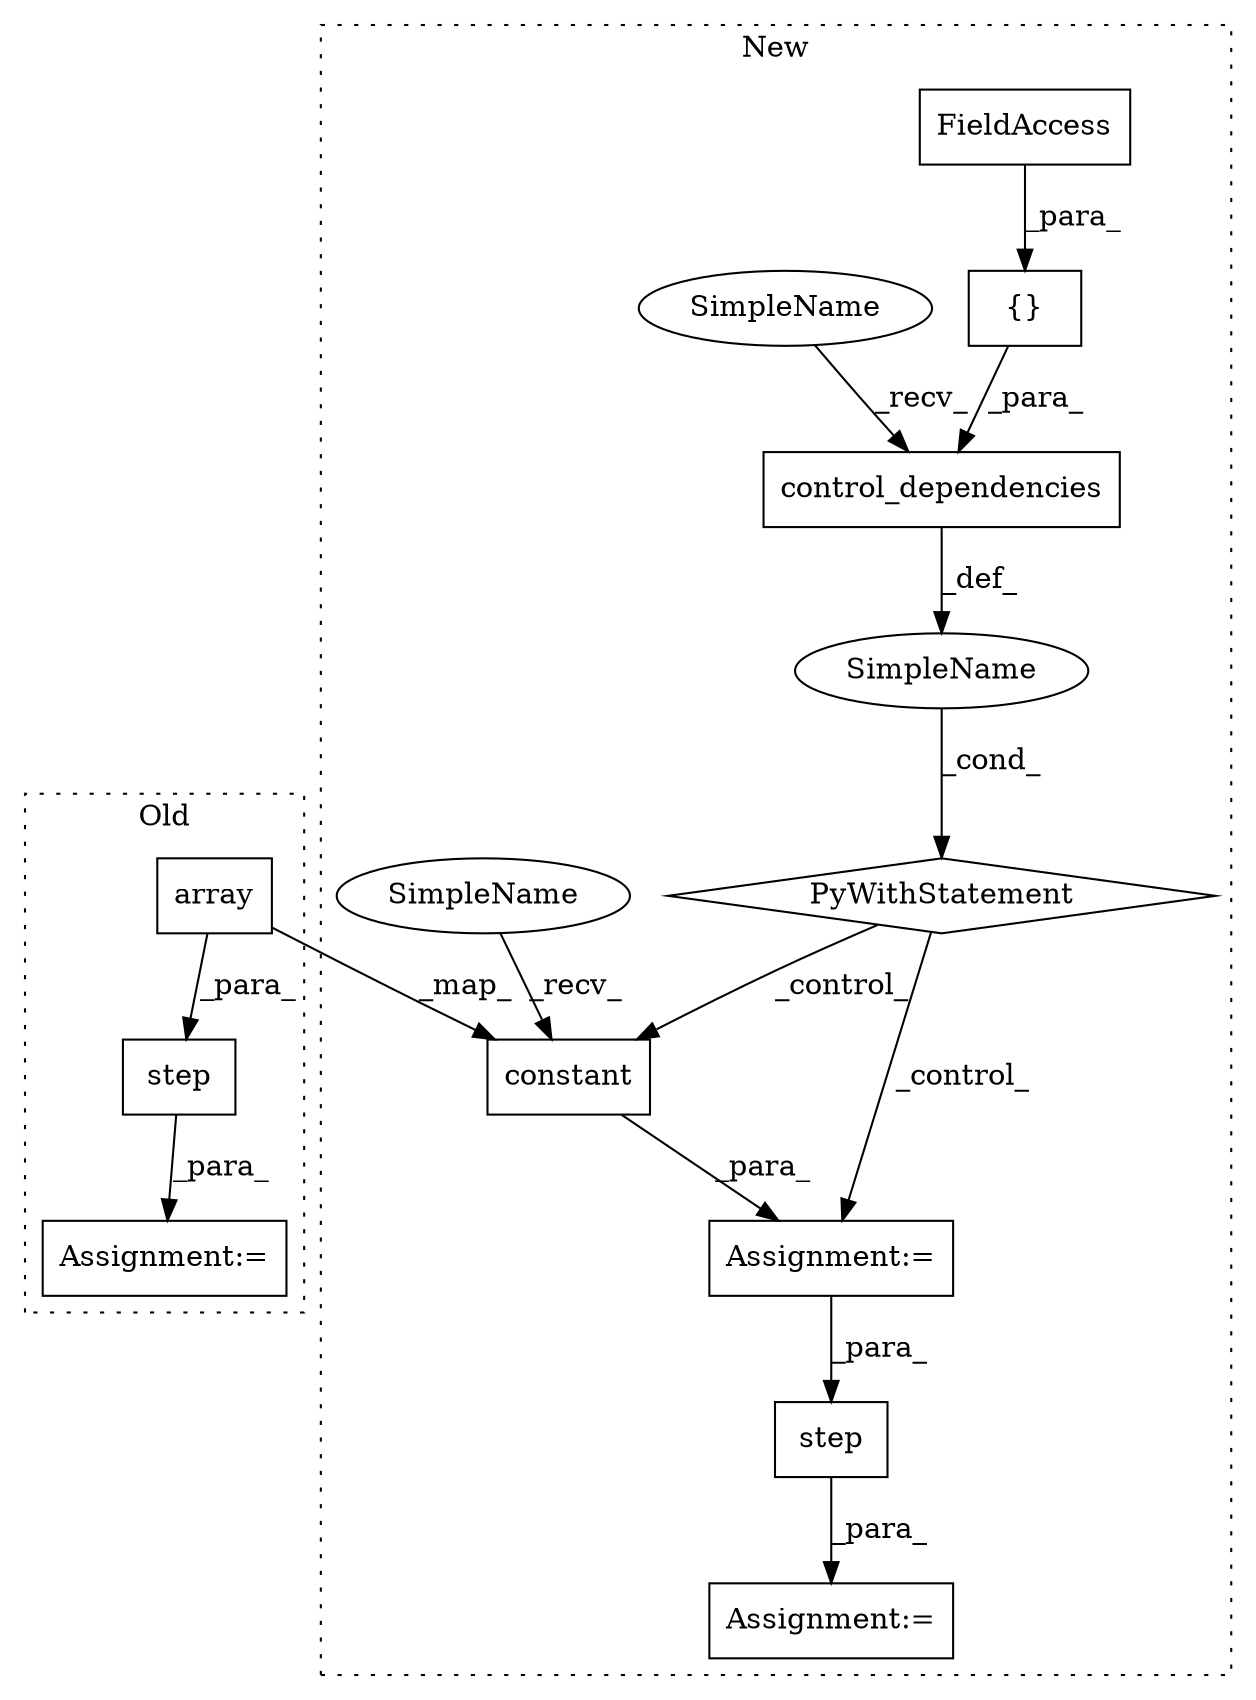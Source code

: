 digraph G {
subgraph cluster0 {
1 [label="array" a="32" s="12626,12644" l="6,1" shape="box"];
9 [label="step" a="32" s="12615,12655" l="5,1" shape="box"];
10 [label="Assignment:=" a="7" s="12606" l="2" shape="box"];
label = "Old";
style="dotted";
}
subgraph cluster1 {
2 [label="constant" a="32" s="11892,11913" l="9,1" shape="box"];
3 [label="{}" a="4" s="11842,11862" l="1,1" shape="box"];
4 [label="SimpleName" a="42" s="" l="" shape="ellipse"];
5 [label="PyWithStatement" a="104" s="11791,11864" l="10,2" shape="diamond"];
6 [label="control_dependencies" a="32" s="11812,11863" l="21,1" shape="box"];
7 [label="FieldAccess" a="22" s="11843" l="19" shape="box"];
8 [label="step" a="32" s="11943,11954" l="5,1" shape="box"];
11 [label="Assignment:=" a="7" s="11880" l="1" shape="box"];
12 [label="Assignment:=" a="7" s="11935" l="1" shape="box"];
13 [label="SimpleName" a="42" s="11801" l="10" shape="ellipse"];
14 [label="SimpleName" a="42" s="11881" l="10" shape="ellipse"];
label = "New";
style="dotted";
}
1 -> 9 [label="_para_"];
1 -> 2 [label="_map_"];
2 -> 11 [label="_para_"];
3 -> 6 [label="_para_"];
4 -> 5 [label="_cond_"];
5 -> 2 [label="_control_"];
5 -> 11 [label="_control_"];
6 -> 4 [label="_def_"];
7 -> 3 [label="_para_"];
8 -> 12 [label="_para_"];
9 -> 10 [label="_para_"];
11 -> 8 [label="_para_"];
13 -> 6 [label="_recv_"];
14 -> 2 [label="_recv_"];
}